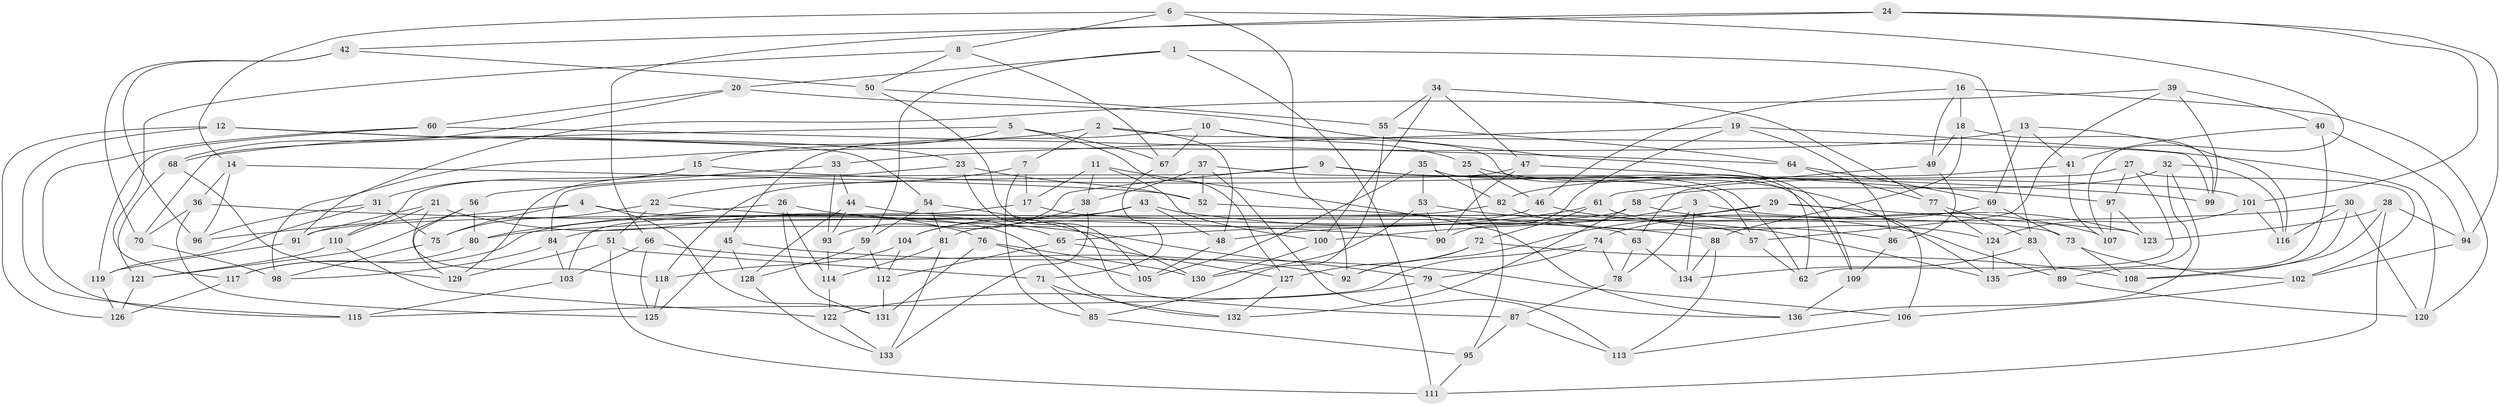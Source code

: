 // Generated by graph-tools (version 1.1) at 2025/16/03/09/25 04:16:17]
// undirected, 136 vertices, 272 edges
graph export_dot {
graph [start="1"]
  node [color=gray90,style=filled];
  1;
  2;
  3;
  4;
  5;
  6;
  7;
  8;
  9;
  10;
  11;
  12;
  13;
  14;
  15;
  16;
  17;
  18;
  19;
  20;
  21;
  22;
  23;
  24;
  25;
  26;
  27;
  28;
  29;
  30;
  31;
  32;
  33;
  34;
  35;
  36;
  37;
  38;
  39;
  40;
  41;
  42;
  43;
  44;
  45;
  46;
  47;
  48;
  49;
  50;
  51;
  52;
  53;
  54;
  55;
  56;
  57;
  58;
  59;
  60;
  61;
  62;
  63;
  64;
  65;
  66;
  67;
  68;
  69;
  70;
  71;
  72;
  73;
  74;
  75;
  76;
  77;
  78;
  79;
  80;
  81;
  82;
  83;
  84;
  85;
  86;
  87;
  88;
  89;
  90;
  91;
  92;
  93;
  94;
  95;
  96;
  97;
  98;
  99;
  100;
  101;
  102;
  103;
  104;
  105;
  106;
  107;
  108;
  109;
  110;
  111;
  112;
  113;
  114;
  115;
  116;
  117;
  118;
  119;
  120;
  121;
  122;
  123;
  124;
  125;
  126;
  127;
  128;
  129;
  130;
  131;
  132;
  133;
  134;
  135;
  136;
  1 -- 83;
  1 -- 20;
  1 -- 59;
  1 -- 111;
  2 -- 48;
  2 -- 7;
  2 -- 68;
  2 -- 99;
  3 -- 123;
  3 -- 78;
  3 -- 100;
  3 -- 134;
  4 -- 132;
  4 -- 131;
  4 -- 96;
  4 -- 75;
  5 -- 15;
  5 -- 70;
  5 -- 127;
  5 -- 67;
  6 -- 8;
  6 -- 107;
  6 -- 14;
  6 -- 92;
  7 -- 17;
  7 -- 85;
  7 -- 22;
  8 -- 117;
  8 -- 50;
  8 -- 67;
  9 -- 93;
  9 -- 84;
  9 -- 62;
  9 -- 101;
  10 -- 25;
  10 -- 62;
  10 -- 67;
  10 -- 45;
  11 -- 17;
  11 -- 100;
  11 -- 38;
  11 -- 136;
  12 -- 115;
  12 -- 54;
  12 -- 23;
  12 -- 126;
  13 -- 98;
  13 -- 116;
  13 -- 69;
  13 -- 41;
  14 -- 36;
  14 -- 96;
  14 -- 52;
  15 -- 110;
  15 -- 31;
  15 -- 99;
  16 -- 18;
  16 -- 49;
  16 -- 120;
  16 -- 46;
  17 -- 57;
  17 -- 103;
  18 -- 88;
  18 -- 99;
  18 -- 49;
  19 -- 90;
  19 -- 33;
  19 -- 86;
  19 -- 120;
  20 -- 109;
  20 -- 60;
  20 -- 68;
  21 -- 76;
  21 -- 118;
  21 -- 110;
  21 -- 91;
  22 -- 75;
  22 -- 65;
  22 -- 51;
  23 -- 52;
  23 -- 129;
  23 -- 87;
  24 -- 94;
  24 -- 66;
  24 -- 42;
  24 -- 101;
  25 -- 95;
  25 -- 135;
  25 -- 46;
  26 -- 79;
  26 -- 131;
  26 -- 114;
  26 -- 80;
  27 -- 62;
  27 -- 97;
  27 -- 63;
  27 -- 102;
  28 -- 111;
  28 -- 108;
  28 -- 94;
  28 -- 123;
  29 -- 92;
  29 -- 106;
  29 -- 48;
  29 -- 123;
  30 -- 80;
  30 -- 108;
  30 -- 116;
  30 -- 120;
  31 -- 96;
  31 -- 119;
  31 -- 75;
  32 -- 135;
  32 -- 58;
  32 -- 116;
  32 -- 136;
  33 -- 44;
  33 -- 93;
  33 -- 56;
  34 -- 47;
  34 -- 77;
  34 -- 100;
  34 -- 55;
  35 -- 105;
  35 -- 109;
  35 -- 53;
  35 -- 82;
  36 -- 90;
  36 -- 70;
  36 -- 125;
  37 -- 57;
  37 -- 113;
  37 -- 52;
  37 -- 38;
  38 -- 104;
  38 -- 133;
  39 -- 99;
  39 -- 91;
  39 -- 57;
  39 -- 40;
  40 -- 94;
  40 -- 41;
  40 -- 89;
  41 -- 82;
  41 -- 107;
  42 -- 70;
  42 -- 96;
  42 -- 50;
  43 -- 88;
  43 -- 48;
  43 -- 117;
  43 -- 104;
  44 -- 93;
  44 -- 128;
  44 -- 73;
  45 -- 128;
  45 -- 125;
  45 -- 106;
  46 -- 89;
  46 -- 81;
  47 -- 118;
  47 -- 90;
  47 -- 97;
  48 -- 105;
  49 -- 61;
  49 -- 86;
  50 -- 55;
  50 -- 105;
  51 -- 71;
  51 -- 111;
  51 -- 129;
  52 -- 63;
  53 -- 130;
  53 -- 135;
  53 -- 90;
  54 -- 130;
  54 -- 81;
  54 -- 59;
  55 -- 85;
  55 -- 64;
  56 -- 80;
  56 -- 121;
  56 -- 129;
  57 -- 62;
  58 -- 132;
  58 -- 84;
  58 -- 107;
  59 -- 112;
  59 -- 128;
  60 -- 115;
  60 -- 119;
  60 -- 64;
  61 -- 72;
  61 -- 65;
  61 -- 124;
  63 -- 78;
  63 -- 134;
  64 -- 69;
  64 -- 77;
  65 -- 127;
  65 -- 112;
  66 -- 92;
  66 -- 125;
  66 -- 103;
  67 -- 71;
  68 -- 121;
  68 -- 129;
  69 -- 74;
  69 -- 73;
  70 -- 98;
  71 -- 85;
  71 -- 132;
  72 -- 108;
  72 -- 92;
  72 -- 127;
  73 -- 108;
  73 -- 102;
  74 -- 115;
  74 -- 79;
  74 -- 78;
  75 -- 98;
  76 -- 105;
  76 -- 130;
  76 -- 131;
  77 -- 124;
  77 -- 83;
  78 -- 87;
  79 -- 136;
  79 -- 122;
  80 -- 117;
  81 -- 133;
  81 -- 114;
  82 -- 86;
  82 -- 91;
  83 -- 134;
  83 -- 89;
  84 -- 98;
  84 -- 103;
  85 -- 95;
  86 -- 109;
  87 -- 113;
  87 -- 95;
  88 -- 113;
  88 -- 134;
  89 -- 120;
  91 -- 119;
  93 -- 114;
  94 -- 102;
  95 -- 111;
  97 -- 107;
  97 -- 123;
  100 -- 130;
  101 -- 116;
  101 -- 124;
  102 -- 106;
  103 -- 115;
  104 -- 112;
  104 -- 118;
  106 -- 113;
  109 -- 136;
  110 -- 121;
  110 -- 122;
  112 -- 131;
  114 -- 122;
  117 -- 126;
  118 -- 125;
  119 -- 126;
  121 -- 126;
  122 -- 133;
  124 -- 135;
  127 -- 132;
  128 -- 133;
}
